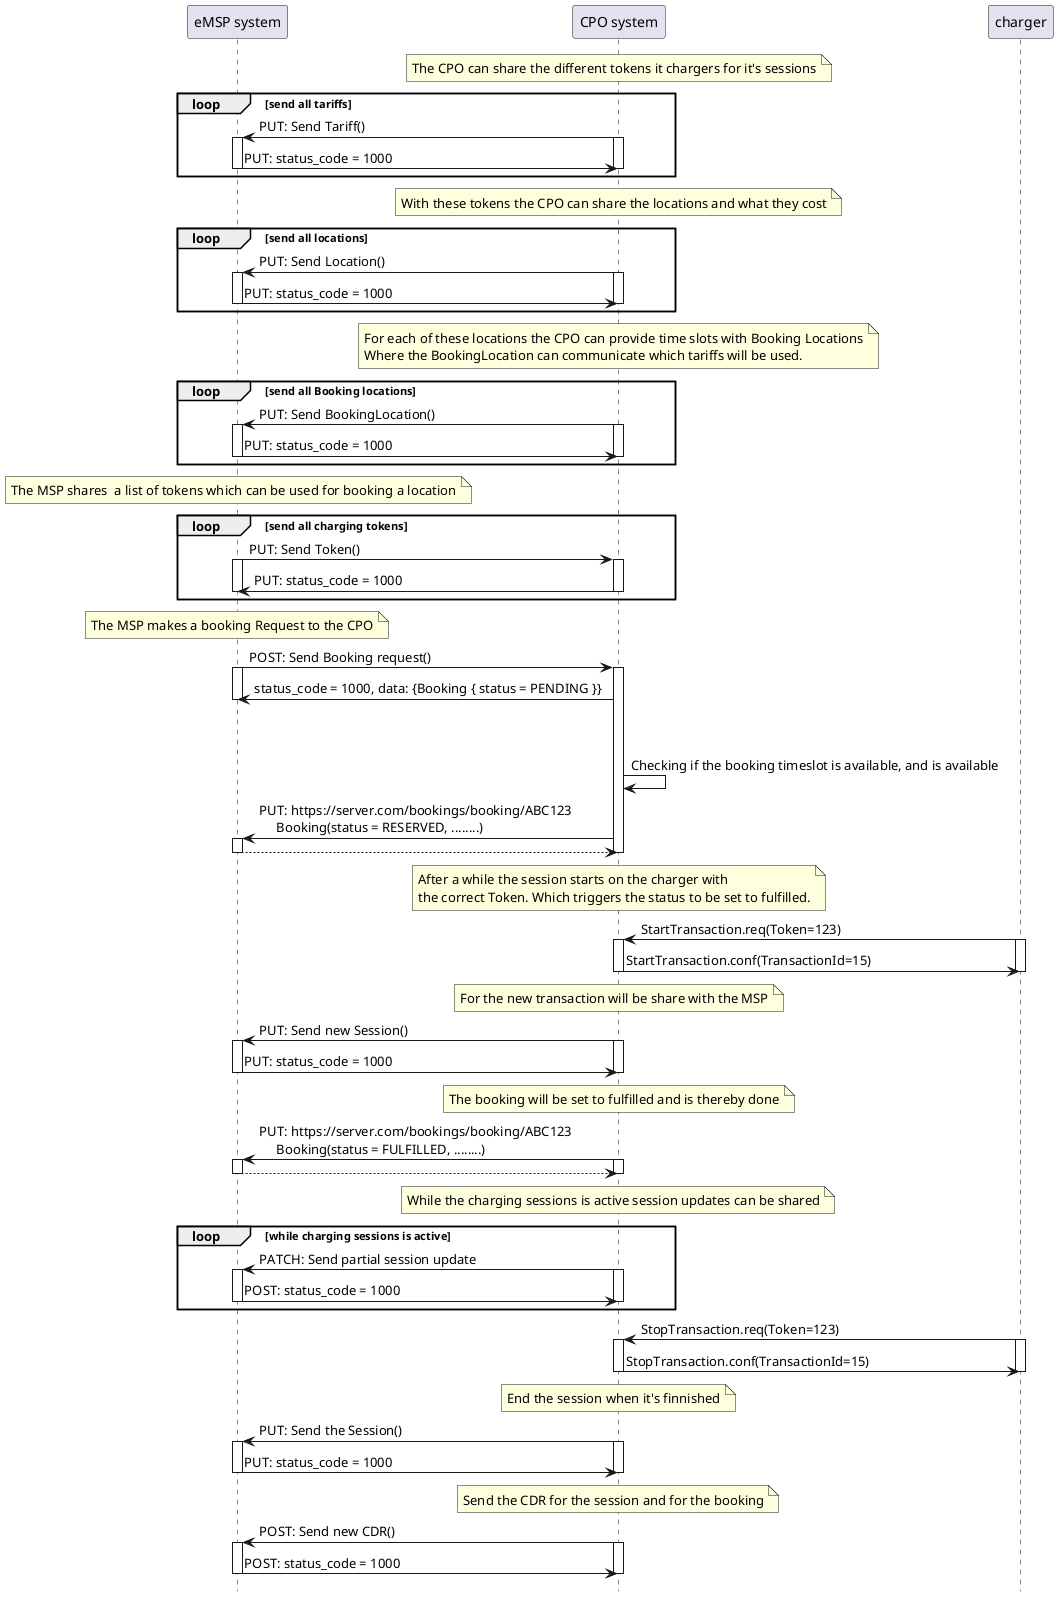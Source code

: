 @startuml
hide footbox
participant "eMSP system" as MSP
participant "CPO system" as CPO
participant charger as CP


note over CPO
 The CPO can share the different tokens it chargers for it's sessions
end note

' send tariffs
loop send all tariffs
    CPO -> MSP : PUT: Send Tariff()
    activate CPO
    activate MSP
    MSP -> CPO : PUT: status_code = 1000

    deactivate CPO
    deactivate MSP
end

note over CPO
 With these tokens the CPO can share the locations and what they cost
end note

' send locations
loop send all locations
    CPO -> MSP : PUT: Send Location()
    activate CPO
    activate MSP
    MSP -> CPO : PUT: status_code = 1000

    deactivate CPO
    deactivate MSP
end

note over CPO
 For each of these locations the CPO can provide time slots with Booking Locations
 Where the BookingLocation can communicate which tariffs will be used.
end note

' send bookingLocation
loop send all Booking locations
    CPO -> MSP : PUT: Send BookingLocation()
    activate CPO
    activate MSP
    MSP -> CPO : PUT: status_code = 1000

    deactivate CPO
    deactivate MSP
end

note over MSP
 The MSP shares  a list of tokens which can be used for booking a location
end note

' send tokens
loop send all charging tokens
    MSP -> CPO : PUT: Send Token()
    activate MSP
    activate CPO
    CPO -> MSP : PUT: status_code = 1000

    deactivate CPO
    deactivate MSP
end

note over MSP
The MSP makes a booking Request to the CPO
end note

MSP -> CPO : POST: Send Booking request()
activate MSP
activate CPO
CPO -> MSP : status_code = 1000, data: {Booking { status = PENDING }}
deactivate MSP
||45||
CPO -> CPO: Checking if the booking timeslot is available, and is available

CPO  ->  MSP:  PUT: https://server.com/bookings/booking/ABC123\n     Booking(status = RESERVED, ........)
activate MSP
MSP --> CPO:
deactivate MSP
deactivate CPO

note over CPO
 After a while the session starts on the charger with
 the correct Token. Which triggers the status to be set to fulfilled.
end note

CP -> CPO: StartTransaction.req(Token=123)
activate CP
activate CPO
CPO -> CP: StartTransaction.conf(TransactionId=15)
deactivate CP
deactivate CPO

' Start session
note over CPO
 For the new transaction will be share with the MSP
end note
CPO -> MSP : PUT: Send new Session()
activate CPO
activate MSP
MSP -> CPO : PUT: status_code = 1000
deactivate CPO
deactivate MSP

note over CPO
 The booking will be set to fulfilled and is thereby done
end note
CPO  ->  MSP:  PUT: https://server.com/bookings/booking/ABC123\n     Booking(status = FULFILLED, ........)
activate CPO
activate MSP
MSP --> CPO:
deactivate MSP
deactivate CPO

note over CPO
 While the charging sessions is active session updates can be shared
end note
loop while charging sessions is active
    CPO -> MSP : PATCH: Send partial session update
    activate CPO
    activate MSP
    MSP -> CPO : POST: status_code = 1000

    deactivate CPO
    deactivate MSP
end

CP -> CPO: StopTransaction.req(Token=123)
activate CP
activate CPO
CPO -> CP: StopTransaction.conf(TransactionId=15)
deactivate CP
deactivate CPO


' end session
note over CPO
  End the session when it's finnished
end note
CPO -> MSP : PUT: Send the Session()
activate CPO
activate MSP
MSP -> CPO : PUT: status_code = 1000
deactivate CPO
deactivate MSP

'  Send CDR
note over CPO
  Send the CDR for the session and for the booking
end note
CPO -> MSP : POST: Send new CDR()
activate CPO
activate MSP
MSP -> CPO : POST: status_code = 1000
deactivate CPO
deactivate MSP

@enduml
